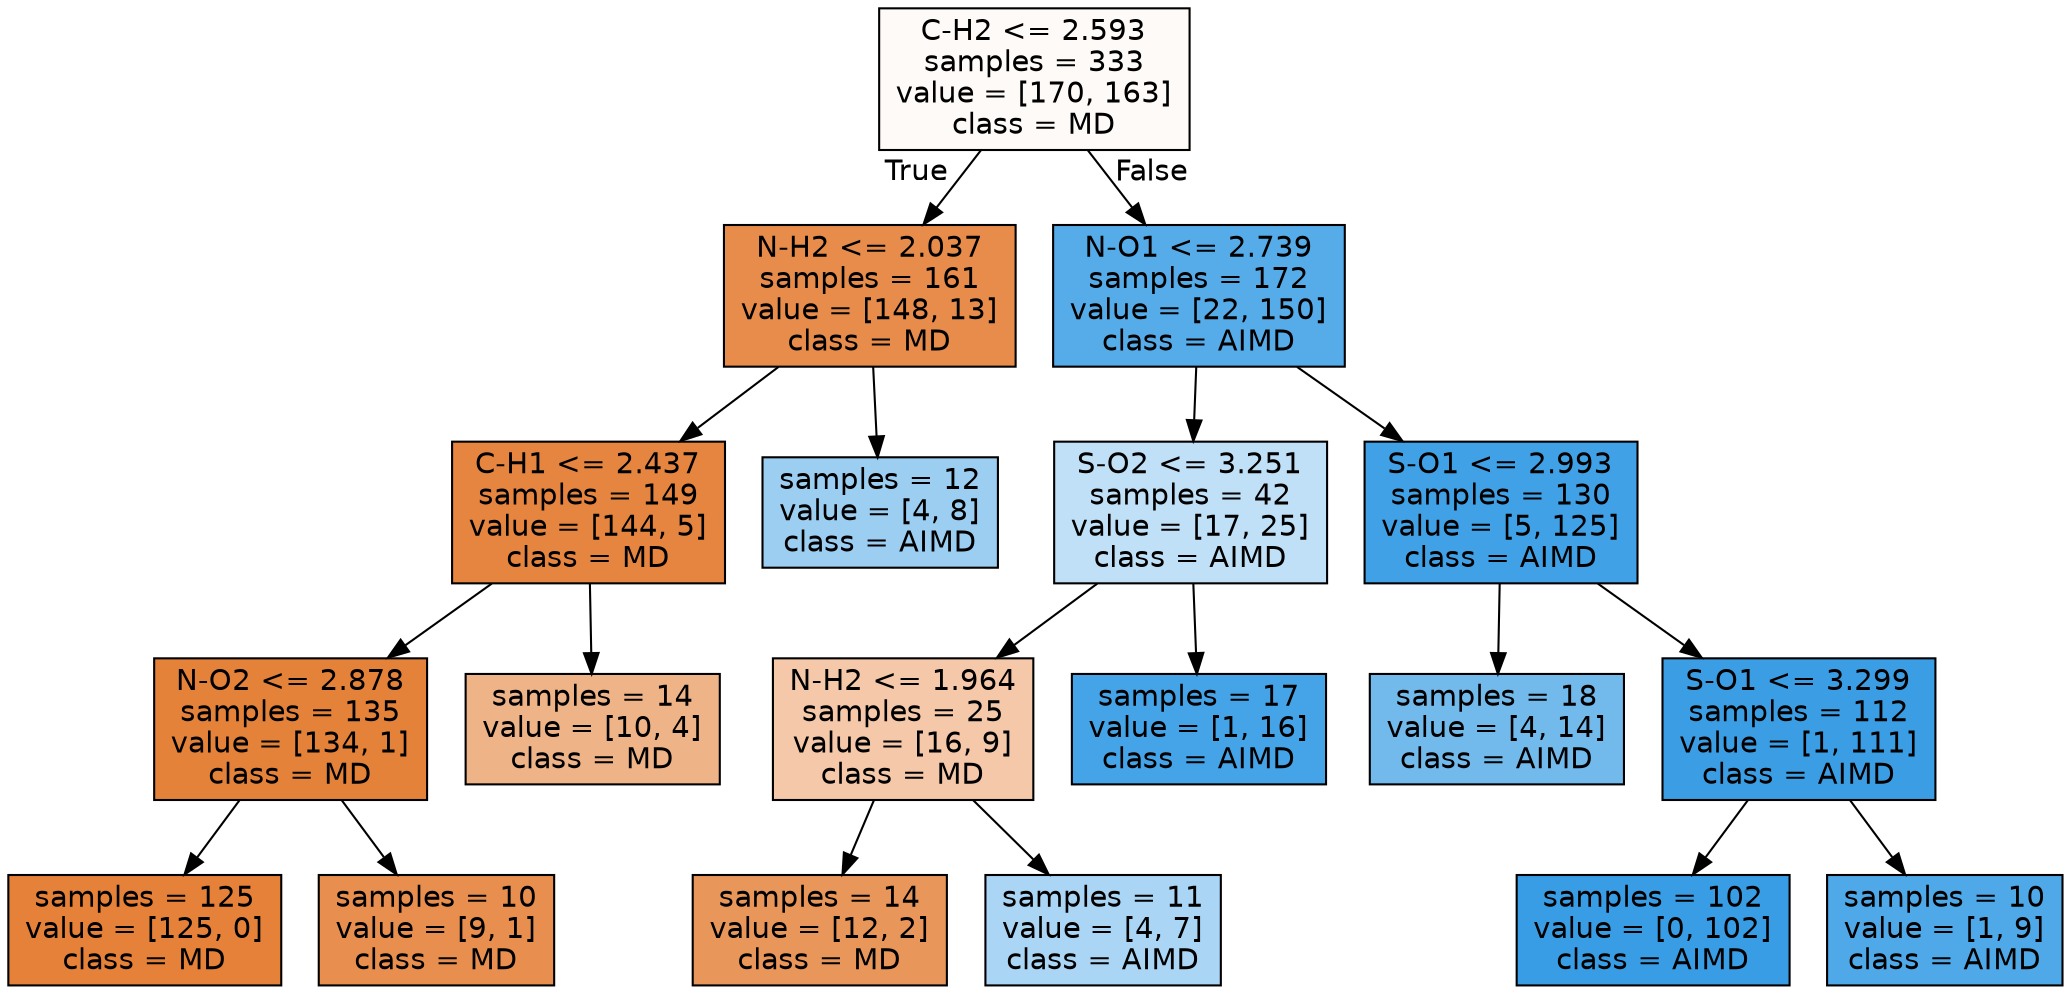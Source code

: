 digraph Tree {
node [shape=box, style="filled", color="black", fontname="helvetica"] ;
edge [fontname="helvetica"] ;
0 [label="C-H2 <= 2.593\nsamples = 333\nvalue = [170, 163]\nclass = MD", fillcolor="#fefaf7"] ;
1 [label="N-H2 <= 2.037\nsamples = 161\nvalue = [148, 13]\nclass = MD", fillcolor="#e78c4a"] ;
0 -> 1 [labeldistance=2.5, labelangle=45, headlabel="True"] ;
2 [label="C-H1 <= 2.437\nsamples = 149\nvalue = [144, 5]\nclass = MD", fillcolor="#e68540"] ;
1 -> 2 ;
3 [label="N-O2 <= 2.878\nsamples = 135\nvalue = [134, 1]\nclass = MD", fillcolor="#e5823a"] ;
2 -> 3 ;
4 [label="samples = 125\nvalue = [125, 0]\nclass = MD", fillcolor="#e58139"] ;
3 -> 4 ;
5 [label="samples = 10\nvalue = [9, 1]\nclass = MD", fillcolor="#e88f4f"] ;
3 -> 5 ;
6 [label="samples = 14\nvalue = [10, 4]\nclass = MD", fillcolor="#efb388"] ;
2 -> 6 ;
7 [label="samples = 12\nvalue = [4, 8]\nclass = AIMD", fillcolor="#9ccef2"] ;
1 -> 7 ;
8 [label="N-O1 <= 2.739\nsamples = 172\nvalue = [22, 150]\nclass = AIMD", fillcolor="#56abe9"] ;
0 -> 8 [labeldistance=2.5, labelangle=-45, headlabel="False"] ;
9 [label="S-O2 <= 3.251\nsamples = 42\nvalue = [17, 25]\nclass = AIMD", fillcolor="#c0e0f7"] ;
8 -> 9 ;
10 [label="N-H2 <= 1.964\nsamples = 25\nvalue = [16, 9]\nclass = MD", fillcolor="#f4c8a8"] ;
9 -> 10 ;
11 [label="samples = 14\nvalue = [12, 2]\nclass = MD", fillcolor="#e9965a"] ;
10 -> 11 ;
12 [label="samples = 11\nvalue = [4, 7]\nclass = AIMD", fillcolor="#aad5f4"] ;
10 -> 12 ;
13 [label="samples = 17\nvalue = [1, 16]\nclass = AIMD", fillcolor="#45a3e7"] ;
9 -> 13 ;
14 [label="S-O1 <= 2.993\nsamples = 130\nvalue = [5, 125]\nclass = AIMD", fillcolor="#41a1e6"] ;
8 -> 14 ;
15 [label="samples = 18\nvalue = [4, 14]\nclass = AIMD", fillcolor="#72b9ec"] ;
14 -> 15 ;
16 [label="S-O1 <= 3.299\nsamples = 112\nvalue = [1, 111]\nclass = AIMD", fillcolor="#3b9ee5"] ;
14 -> 16 ;
17 [label="samples = 102\nvalue = [0, 102]\nclass = AIMD", fillcolor="#399de5"] ;
16 -> 17 ;
18 [label="samples = 10\nvalue = [1, 9]\nclass = AIMD", fillcolor="#4fa8e8"] ;
16 -> 18 ;
}